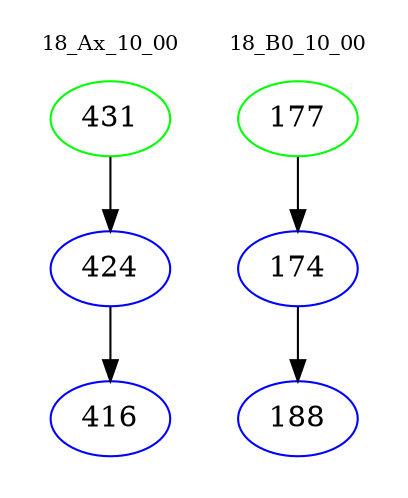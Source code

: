 digraph{
subgraph cluster_0 {
color = white
label = "18_Ax_10_00";
fontsize=10;
T0_431 [label="431", color="green"]
T0_431 -> T0_424 [color="black"]
T0_424 [label="424", color="blue"]
T0_424 -> T0_416 [color="black"]
T0_416 [label="416", color="blue"]
}
subgraph cluster_1 {
color = white
label = "18_B0_10_00";
fontsize=10;
T1_177 [label="177", color="green"]
T1_177 -> T1_174 [color="black"]
T1_174 [label="174", color="blue"]
T1_174 -> T1_188 [color="black"]
T1_188 [label="188", color="blue"]
}
}
